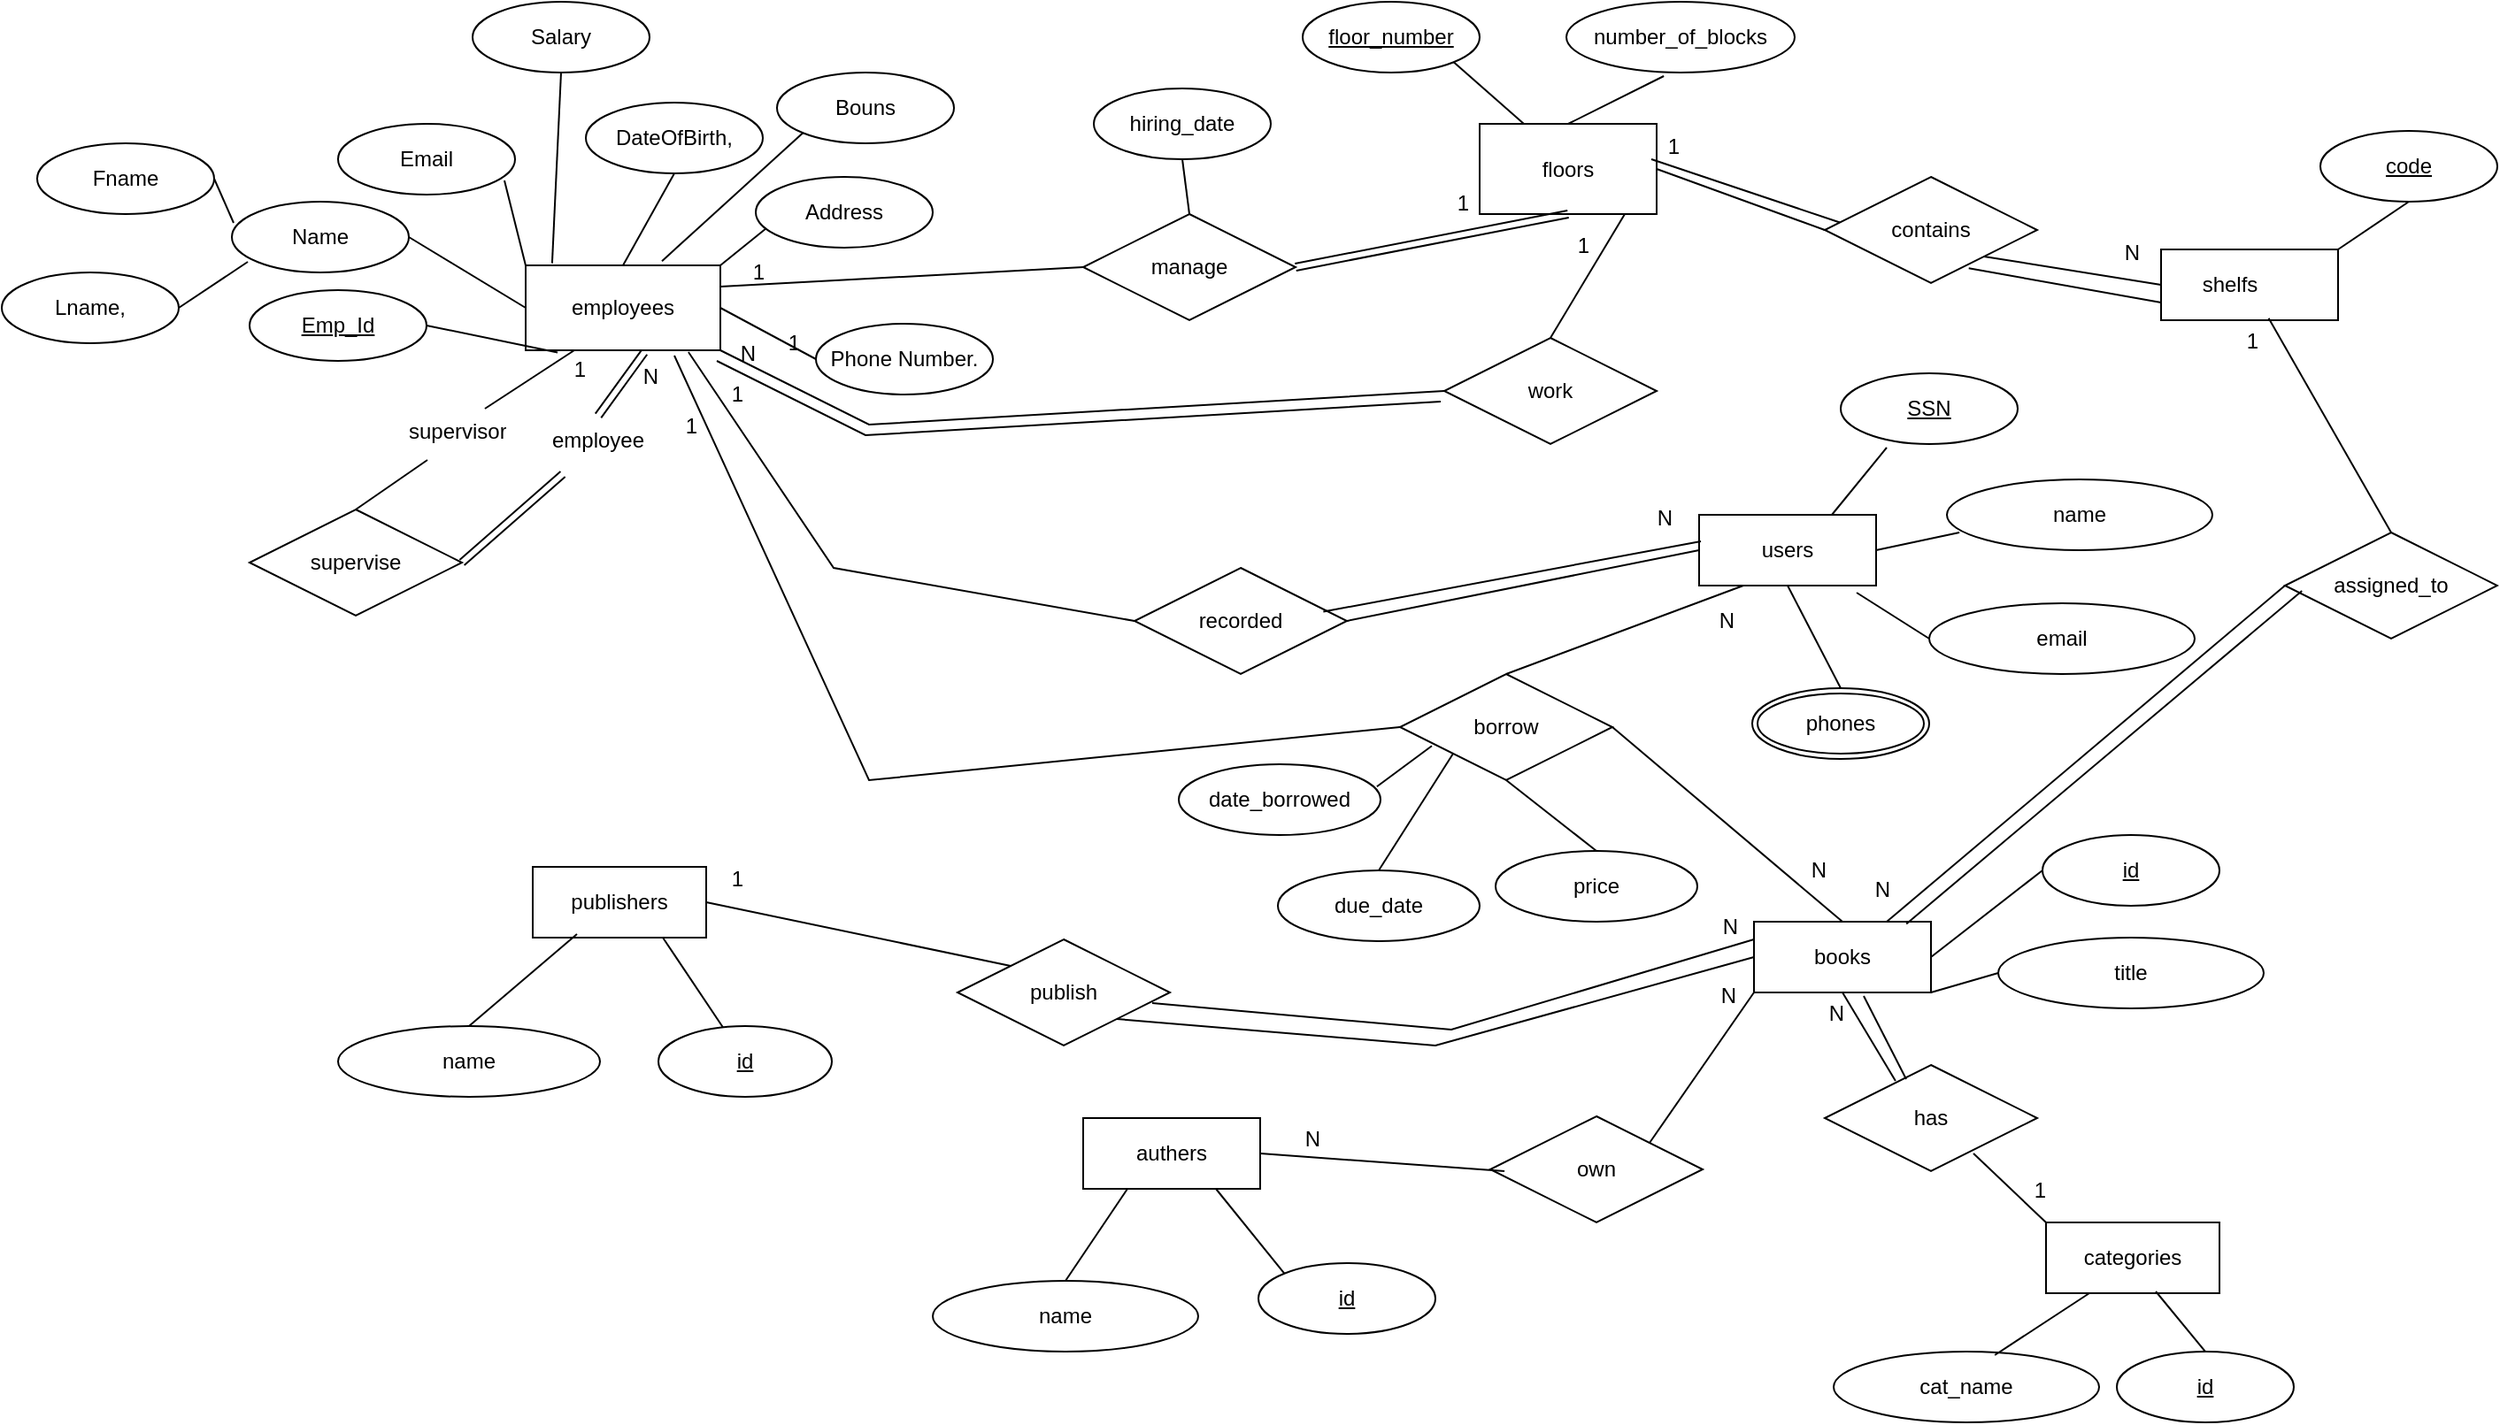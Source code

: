 <mxfile version="25.0.3">
  <diagram name="Page-1" id="RwCdulTUZQlI02-5xfNd">
    <mxGraphModel dx="2695" dy="1005" grid="1" gridSize="10" guides="1" tooltips="1" connect="1" arrows="1" fold="1" page="1" pageScale="1" pageWidth="850" pageHeight="1100" math="0" shadow="0">
      <root>
        <mxCell id="0" />
        <mxCell id="1" parent="0" />
        <mxCell id="ehxNiageHxBLJbwBgZLJ-1" value="employees" style="whiteSpace=wrap;html=1;align=center;" parent="1" vertex="1">
          <mxGeometry x="56" y="189" width="110" height="48" as="geometry" />
        </mxCell>
        <mxCell id="ehxNiageHxBLJbwBgZLJ-2" value="floors" style="whiteSpace=wrap;html=1;align=center;" parent="1" vertex="1">
          <mxGeometry x="595" y="109" width="100" height="51" as="geometry" />
        </mxCell>
        <mxCell id="ehxNiageHxBLJbwBgZLJ-3" value="users" style="whiteSpace=wrap;html=1;align=center;" parent="1" vertex="1">
          <mxGeometry x="719" y="330" width="100" height="40" as="geometry" />
        </mxCell>
        <mxCell id="ehxNiageHxBLJbwBgZLJ-4" value="books" style="whiteSpace=wrap;html=1;align=center;" parent="1" vertex="1">
          <mxGeometry x="750" y="560" width="100" height="40" as="geometry" />
        </mxCell>
        <mxCell id="ehxNiageHxBLJbwBgZLJ-5" value="authers" style="whiteSpace=wrap;html=1;align=center;" parent="1" vertex="1">
          <mxGeometry x="371" y="671" width="100" height="40" as="geometry" />
        </mxCell>
        <mxCell id="ehxNiageHxBLJbwBgZLJ-6" value="publishers" style="whiteSpace=wrap;html=1;align=center;" parent="1" vertex="1">
          <mxGeometry x="60" y="529" width="98" height="40" as="geometry" />
        </mxCell>
        <mxCell id="ehxNiageHxBLJbwBgZLJ-8" value="Emp_Id" style="ellipse;whiteSpace=wrap;html=1;align=center;fontStyle=4;" parent="1" vertex="1">
          <mxGeometry x="-100" y="203" width="100" height="40" as="geometry" />
        </mxCell>
        <mxCell id="ehxNiageHxBLJbwBgZLJ-9" value="Name" style="ellipse;whiteSpace=wrap;html=1;align=center;" parent="1" vertex="1">
          <mxGeometry x="-110" y="153" width="100" height="40" as="geometry" />
        </mxCell>
        <mxCell id="ehxNiageHxBLJbwBgZLJ-10" value="Salary" style="ellipse;whiteSpace=wrap;html=1;align=center;" parent="1" vertex="1">
          <mxGeometry x="26" y="40" width="100" height="40" as="geometry" />
        </mxCell>
        <mxCell id="ehxNiageHxBLJbwBgZLJ-11" value="Email" style="ellipse;whiteSpace=wrap;html=1;align=center;" parent="1" vertex="1">
          <mxGeometry x="-50" y="109" width="100" height="40" as="geometry" />
        </mxCell>
        <mxCell id="ehxNiageHxBLJbwBgZLJ-12" value="Bouns" style="ellipse;whiteSpace=wrap;html=1;align=center;" parent="1" vertex="1">
          <mxGeometry x="198" y="80" width="100" height="40" as="geometry" />
        </mxCell>
        <mxCell id="ehxNiageHxBLJbwBgZLJ-13" value="Address" style="ellipse;whiteSpace=wrap;html=1;align=center;" parent="1" vertex="1">
          <mxGeometry x="186" y="139" width="100" height="40" as="geometry" />
        </mxCell>
        <mxCell id="ehxNiageHxBLJbwBgZLJ-14" value="Phone Number." style="ellipse;whiteSpace=wrap;html=1;align=center;" parent="1" vertex="1">
          <mxGeometry x="220" y="222" width="100" height="40" as="geometry" />
        </mxCell>
        <mxCell id="ehxNiageHxBLJbwBgZLJ-15" value="DateOfBirth," style="ellipse;whiteSpace=wrap;html=1;align=center;" parent="1" vertex="1">
          <mxGeometry x="90" y="97" width="100" height="40" as="geometry" />
        </mxCell>
        <mxCell id="ehxNiageHxBLJbwBgZLJ-16" value="Fname" style="ellipse;whiteSpace=wrap;html=1;align=center;" parent="1" vertex="1">
          <mxGeometry x="-220" y="120" width="100" height="40" as="geometry" />
        </mxCell>
        <mxCell id="ehxNiageHxBLJbwBgZLJ-17" value="Lname," style="ellipse;whiteSpace=wrap;html=1;align=center;" parent="1" vertex="1">
          <mxGeometry x="-240" y="193" width="100" height="40" as="geometry" />
        </mxCell>
        <mxCell id="ehxNiageHxBLJbwBgZLJ-23" value="" style="endArrow=none;html=1;rounded=0;exitX=1;exitY=0.5;exitDx=0;exitDy=0;entryX=0.164;entryY=1.025;entryDx=0;entryDy=0;entryPerimeter=0;" parent="1" source="ehxNiageHxBLJbwBgZLJ-8" target="ehxNiageHxBLJbwBgZLJ-1" edge="1">
          <mxGeometry relative="1" as="geometry">
            <mxPoint x="146" y="407" as="sourcePoint" />
            <mxPoint x="306" y="407" as="targetPoint" />
          </mxGeometry>
        </mxCell>
        <mxCell id="ehxNiageHxBLJbwBgZLJ-24" value="" style="endArrow=none;html=1;rounded=0;exitX=1;exitY=0.5;exitDx=0;exitDy=0;entryX=0;entryY=0.5;entryDx=0;entryDy=0;" parent="1" source="ehxNiageHxBLJbwBgZLJ-9" target="ehxNiageHxBLJbwBgZLJ-1" edge="1">
          <mxGeometry relative="1" as="geometry">
            <mxPoint x="8" y="257" as="sourcePoint" />
            <mxPoint x="56" y="218" as="targetPoint" />
          </mxGeometry>
        </mxCell>
        <mxCell id="ehxNiageHxBLJbwBgZLJ-25" value="" style="endArrow=none;html=1;rounded=0;exitX=0.94;exitY=0.8;exitDx=0;exitDy=0;entryX=0;entryY=0;entryDx=0;entryDy=0;exitPerimeter=0;" parent="1" source="ehxNiageHxBLJbwBgZLJ-11" target="ehxNiageHxBLJbwBgZLJ-1" edge="1">
          <mxGeometry relative="1" as="geometry">
            <mxPoint x="10" y="172" as="sourcePoint" />
            <mxPoint x="65" y="167" as="targetPoint" />
          </mxGeometry>
        </mxCell>
        <mxCell id="ehxNiageHxBLJbwBgZLJ-26" value="" style="endArrow=none;html=1;rounded=0;exitX=0.5;exitY=1;exitDx=0;exitDy=0;entryX=0.136;entryY=-0.025;entryDx=0;entryDy=0;entryPerimeter=0;" parent="1" source="ehxNiageHxBLJbwBgZLJ-10" target="ehxNiageHxBLJbwBgZLJ-1" edge="1">
          <mxGeometry relative="1" as="geometry">
            <mxPoint x="19" y="189" as="sourcePoint" />
            <mxPoint x="66" y="207" as="targetPoint" />
          </mxGeometry>
        </mxCell>
        <mxCell id="ehxNiageHxBLJbwBgZLJ-27" value="" style="endArrow=none;html=1;rounded=0;exitX=0.5;exitY=1;exitDx=0;exitDy=0;entryX=0.5;entryY=0;entryDx=0;entryDy=0;" parent="1" source="ehxNiageHxBLJbwBgZLJ-15" target="ehxNiageHxBLJbwBgZLJ-1" edge="1">
          <mxGeometry relative="1" as="geometry">
            <mxPoint x="100.5" y="102" as="sourcePoint" />
            <mxPoint x="121.5" y="167" as="targetPoint" />
          </mxGeometry>
        </mxCell>
        <mxCell id="ehxNiageHxBLJbwBgZLJ-28" value="" style="endArrow=none;html=1;rounded=0;exitX=0;exitY=1;exitDx=0;exitDy=0;entryX=0.7;entryY=-0.05;entryDx=0;entryDy=0;entryPerimeter=0;" parent="1" source="ehxNiageHxBLJbwBgZLJ-12" target="ehxNiageHxBLJbwBgZLJ-1" edge="1">
          <mxGeometry relative="1" as="geometry">
            <mxPoint x="121" y="127" as="sourcePoint" />
            <mxPoint x="121" y="207" as="targetPoint" />
          </mxGeometry>
        </mxCell>
        <mxCell id="ehxNiageHxBLJbwBgZLJ-29" value="" style="endArrow=none;html=1;rounded=0;exitX=0.06;exitY=0.725;exitDx=0;exitDy=0;entryX=1;entryY=0;entryDx=0;entryDy=0;exitPerimeter=0;" parent="1" source="ehxNiageHxBLJbwBgZLJ-13" target="ehxNiageHxBLJbwBgZLJ-1" edge="1">
          <mxGeometry relative="1" as="geometry">
            <mxPoint x="181" y="141" as="sourcePoint" />
            <mxPoint x="143" y="205" as="targetPoint" />
          </mxGeometry>
        </mxCell>
        <mxCell id="ehxNiageHxBLJbwBgZLJ-30" value="" style="endArrow=none;html=1;rounded=0;exitX=0;exitY=0.5;exitDx=0;exitDy=0;entryX=1;entryY=0.5;entryDx=0;entryDy=0;entryPerimeter=0;" parent="1" source="ehxNiageHxBLJbwBgZLJ-14" target="ehxNiageHxBLJbwBgZLJ-1" edge="1">
          <mxGeometry relative="1" as="geometry">
            <mxPoint x="206" y="227" as="sourcePoint" />
            <mxPoint x="176" y="217" as="targetPoint" />
          </mxGeometry>
        </mxCell>
        <mxCell id="ehxNiageHxBLJbwBgZLJ-31" value="" style="endArrow=none;html=1;rounded=0;exitX=1;exitY=0.5;exitDx=0;exitDy=0;entryX=0.01;entryY=0.3;entryDx=0;entryDy=0;entryPerimeter=0;" parent="1" source="ehxNiageHxBLJbwBgZLJ-16" target="ehxNiageHxBLJbwBgZLJ-9" edge="1">
          <mxGeometry relative="1" as="geometry">
            <mxPoint x="-144" y="197" as="sourcePoint" />
            <mxPoint x="-97" y="215" as="targetPoint" />
          </mxGeometry>
        </mxCell>
        <mxCell id="ehxNiageHxBLJbwBgZLJ-32" value="" style="endArrow=none;html=1;rounded=0;exitX=1;exitY=0.5;exitDx=0;exitDy=0;entryX=0.09;entryY=0.85;entryDx=0;entryDy=0;entryPerimeter=0;" parent="1" source="ehxNiageHxBLJbwBgZLJ-17" target="ehxNiageHxBLJbwBgZLJ-9" edge="1">
          <mxGeometry relative="1" as="geometry">
            <mxPoint x="-144" y="257" as="sourcePoint" />
            <mxPoint x="-97" y="275" as="targetPoint" />
          </mxGeometry>
        </mxCell>
        <mxCell id="ehxNiageHxBLJbwBgZLJ-36" value="floor_number" style="ellipse;whiteSpace=wrap;html=1;align=center;fontStyle=4;" parent="1" vertex="1">
          <mxGeometry x="495" y="40" width="100" height="40" as="geometry" />
        </mxCell>
        <mxCell id="ehxNiageHxBLJbwBgZLJ-39" value="" style="endArrow=none;html=1;rounded=0;exitX=1;exitY=1;exitDx=0;exitDy=0;entryX=0.25;entryY=0;entryDx=0;entryDy=0;" parent="1" source="ehxNiageHxBLJbwBgZLJ-36" target="ehxNiageHxBLJbwBgZLJ-2" edge="1">
          <mxGeometry relative="1" as="geometry">
            <mxPoint x="258" y="149" as="sourcePoint" />
            <mxPoint x="220" y="170" as="targetPoint" />
            <Array as="points" />
          </mxGeometry>
        </mxCell>
        <mxCell id="ehxNiageHxBLJbwBgZLJ-42" value="" style="endArrow=none;html=1;rounded=0;exitX=0.327;exitY=1.05;exitDx=0;exitDy=0;entryX=0.5;entryY=0;entryDx=0;entryDy=0;exitPerimeter=0;" parent="1" target="ehxNiageHxBLJbwBgZLJ-2" edge="1">
          <mxGeometry relative="1" as="geometry">
            <mxPoint x="699.05" y="82" as="sourcePoint" />
            <mxPoint x="635" y="120" as="targetPoint" />
            <Array as="points" />
          </mxGeometry>
        </mxCell>
        <mxCell id="ehxNiageHxBLJbwBgZLJ-43" value="SSN" style="ellipse;whiteSpace=wrap;html=1;align=center;fontStyle=4;" parent="1" vertex="1">
          <mxGeometry x="799" y="250" width="100" height="40" as="geometry" />
        </mxCell>
        <mxCell id="ehxNiageHxBLJbwBgZLJ-44" value="name" style="ellipse;whiteSpace=wrap;html=1;align=center;" parent="1" vertex="1">
          <mxGeometry x="859" y="310" width="150" height="40" as="geometry" />
        </mxCell>
        <mxCell id="ehxNiageHxBLJbwBgZLJ-45" value="email" style="ellipse;whiteSpace=wrap;html=1;align=center;" parent="1" vertex="1">
          <mxGeometry x="849" y="380" width="150" height="40" as="geometry" />
        </mxCell>
        <mxCell id="ehxNiageHxBLJbwBgZLJ-49" value="phones" style="ellipse;shape=doubleEllipse;margin=3;whiteSpace=wrap;html=1;align=center;" parent="1" vertex="1">
          <mxGeometry x="749" y="428" width="100" height="40" as="geometry" />
        </mxCell>
        <mxCell id="ehxNiageHxBLJbwBgZLJ-52" value="id" style="ellipse;whiteSpace=wrap;html=1;align=center;fontStyle=4;" parent="1" vertex="1">
          <mxGeometry x="913" y="511" width="100" height="40" as="geometry" />
        </mxCell>
        <mxCell id="ehxNiageHxBLJbwBgZLJ-53" value="title" style="ellipse;whiteSpace=wrap;html=1;align=center;" parent="1" vertex="1">
          <mxGeometry x="888" y="569" width="150" height="40" as="geometry" />
        </mxCell>
        <mxCell id="ehxNiageHxBLJbwBgZLJ-54" value="" style="endArrow=none;html=1;rounded=0;exitX=0.26;exitY=1.05;exitDx=0;exitDy=0;exitPerimeter=0;entryX=0.75;entryY=0;entryDx=0;entryDy=0;" parent="1" source="ehxNiageHxBLJbwBgZLJ-43" target="ehxNiageHxBLJbwBgZLJ-3" edge="1">
          <mxGeometry relative="1" as="geometry">
            <mxPoint x="819" y="300" as="sourcePoint" />
            <mxPoint x="779" y="330" as="targetPoint" />
            <Array as="points" />
          </mxGeometry>
        </mxCell>
        <mxCell id="ehxNiageHxBLJbwBgZLJ-58" value="" style="endArrow=none;html=1;rounded=0;exitX=1;exitY=1;exitDx=0;exitDy=0;entryX=0;entryY=0.5;entryDx=0;entryDy=0;" parent="1" source="ehxNiageHxBLJbwBgZLJ-4" target="ehxNiageHxBLJbwBgZLJ-53" edge="1">
          <mxGeometry relative="1" as="geometry">
            <mxPoint x="715" y="600" as="sourcePoint" />
            <mxPoint x="684" y="638" as="targetPoint" />
            <Array as="points" />
          </mxGeometry>
        </mxCell>
        <mxCell id="ehxNiageHxBLJbwBgZLJ-59" value="" style="endArrow=none;html=1;rounded=0;exitX=0;exitY=0.5;exitDx=0;exitDy=0;entryX=1;entryY=0.5;entryDx=0;entryDy=0;" parent="1" source="ehxNiageHxBLJbwBgZLJ-52" target="ehxNiageHxBLJbwBgZLJ-4" edge="1">
          <mxGeometry relative="1" as="geometry">
            <mxPoint x="741" y="370" as="sourcePoint" />
            <mxPoint x="710" y="408" as="targetPoint" />
            <Array as="points" />
          </mxGeometry>
        </mxCell>
        <mxCell id="ehxNiageHxBLJbwBgZLJ-60" value="" style="endArrow=none;html=1;rounded=0;exitX=0.5;exitY=1;exitDx=0;exitDy=0;entryX=0.5;entryY=0;entryDx=0;entryDy=0;" parent="1" source="ehxNiageHxBLJbwBgZLJ-3" target="ehxNiageHxBLJbwBgZLJ-49" edge="1">
          <mxGeometry relative="1" as="geometry">
            <mxPoint x="610" y="370" as="sourcePoint" />
            <mxPoint x="579" y="408" as="targetPoint" />
            <Array as="points" />
          </mxGeometry>
        </mxCell>
        <mxCell id="ehxNiageHxBLJbwBgZLJ-61" value="" style="endArrow=none;html=1;rounded=0;exitX=0;exitY=0.5;exitDx=0;exitDy=0;entryX=0.89;entryY=1.1;entryDx=0;entryDy=0;entryPerimeter=0;" parent="1" source="ehxNiageHxBLJbwBgZLJ-45" target="ehxNiageHxBLJbwBgZLJ-3" edge="1">
          <mxGeometry relative="1" as="geometry">
            <mxPoint x="620" y="380" as="sourcePoint" />
            <mxPoint x="589" y="418" as="targetPoint" />
            <Array as="points" />
          </mxGeometry>
        </mxCell>
        <mxCell id="ehxNiageHxBLJbwBgZLJ-62" value="" style="endArrow=none;html=1;rounded=0;exitX=0.047;exitY=0.75;exitDx=0;exitDy=0;exitPerimeter=0;entryX=1;entryY=0.5;entryDx=0;entryDy=0;" parent="1" source="ehxNiageHxBLJbwBgZLJ-44" target="ehxNiageHxBLJbwBgZLJ-3" edge="1">
          <mxGeometry relative="1" as="geometry">
            <mxPoint x="630" y="390" as="sourcePoint" />
            <mxPoint x="599" y="428" as="targetPoint" />
            <Array as="points" />
          </mxGeometry>
        </mxCell>
        <mxCell id="ehxNiageHxBLJbwBgZLJ-63" value="id" style="ellipse;whiteSpace=wrap;html=1;align=center;fontStyle=4;" parent="1" vertex="1">
          <mxGeometry x="470" y="753" width="100" height="40" as="geometry" />
        </mxCell>
        <mxCell id="ehxNiageHxBLJbwBgZLJ-64" value="name" style="ellipse;whiteSpace=wrap;html=1;align=center;" parent="1" vertex="1">
          <mxGeometry x="286" y="763" width="150" height="40" as="geometry" />
        </mxCell>
        <mxCell id="ehxNiageHxBLJbwBgZLJ-65" value="" style="endArrow=none;html=1;rounded=0;exitX=0;exitY=0;exitDx=0;exitDy=0;entryX=0.75;entryY=1;entryDx=0;entryDy=0;" parent="1" source="ehxNiageHxBLJbwBgZLJ-63" target="ehxNiageHxBLJbwBgZLJ-5" edge="1">
          <mxGeometry relative="1" as="geometry">
            <mxPoint x="312" y="535" as="sourcePoint" />
            <mxPoint x="431" y="745" as="targetPoint" />
            <Array as="points" />
          </mxGeometry>
        </mxCell>
        <mxCell id="ehxNiageHxBLJbwBgZLJ-66" value="" style="endArrow=none;html=1;rounded=0;exitX=0.25;exitY=1;exitDx=0;exitDy=0;entryX=0.5;entryY=0;entryDx=0;entryDy=0;" parent="1" source="ehxNiageHxBLJbwBgZLJ-5" target="ehxNiageHxBLJbwBgZLJ-64" edge="1">
          <mxGeometry relative="1" as="geometry">
            <mxPoint x="381" y="765" as="sourcePoint" />
            <mxPoint x="255" y="803" as="targetPoint" />
            <Array as="points" />
          </mxGeometry>
        </mxCell>
        <mxCell id="ehxNiageHxBLJbwBgZLJ-67" value="name" style="ellipse;whiteSpace=wrap;html=1;align=center;" parent="1" vertex="1">
          <mxGeometry x="-50" y="619" width="148" height="40" as="geometry" />
        </mxCell>
        <mxCell id="ehxNiageHxBLJbwBgZLJ-68" value="" style="endArrow=none;html=1;rounded=0;exitX=0.39;exitY=0.075;exitDx=0;exitDy=0;entryX=0.75;entryY=1;entryDx=0;entryDy=0;exitPerimeter=0;" parent="1" target="ehxNiageHxBLJbwBgZLJ-6" edge="1">
          <mxGeometry relative="1" as="geometry">
            <mxPoint x="169" y="622" as="sourcePoint" />
            <mxPoint x="124" y="565" as="targetPoint" />
            <Array as="points" />
          </mxGeometry>
        </mxCell>
        <mxCell id="ehxNiageHxBLJbwBgZLJ-69" value="" style="endArrow=none;html=1;rounded=0;entryX=0.5;entryY=0;entryDx=0;entryDy=0;exitX=0.25;exitY=1;exitDx=0;exitDy=0;" parent="1" target="ehxNiageHxBLJbwBgZLJ-67" edge="1">
          <mxGeometry relative="1" as="geometry">
            <mxPoint x="85" y="567" as="sourcePoint" />
            <mxPoint x="-61" y="659" as="targetPoint" />
            <Array as="points" />
          </mxGeometry>
        </mxCell>
        <mxCell id="ehxNiageHxBLJbwBgZLJ-72" value="id" style="ellipse;whiteSpace=wrap;html=1;align=center;fontStyle=4;" parent="1" vertex="1">
          <mxGeometry x="131" y="619" width="98" height="40" as="geometry" />
        </mxCell>
        <mxCell id="ehxNiageHxBLJbwBgZLJ-74" value="supervise" style="shape=rhombus;perimeter=rhombusPerimeter;whiteSpace=wrap;html=1;align=center;" parent="1" vertex="1">
          <mxGeometry x="-100" y="327" width="120" height="60" as="geometry" />
        </mxCell>
        <mxCell id="ehxNiageHxBLJbwBgZLJ-75" value="" style="shape=link;html=1;rounded=0;exitX=0.485;exitY=0;exitDx=0;exitDy=0;entryX=0.609;entryY=1.025;entryDx=0;entryDy=0;entryPerimeter=0;exitPerimeter=0;" parent="1" source="ehxNiageHxBLJbwBgZLJ-80" target="ehxNiageHxBLJbwBgZLJ-1" edge="1">
          <mxGeometry relative="1" as="geometry">
            <mxPoint x="310" y="309" as="sourcePoint" />
            <mxPoint x="100" y="309" as="targetPoint" />
          </mxGeometry>
        </mxCell>
        <mxCell id="ehxNiageHxBLJbwBgZLJ-76" value="N" style="resizable=0;html=1;whiteSpace=wrap;align=right;verticalAlign=bottom;" parent="ehxNiageHxBLJbwBgZLJ-75" connectable="0" vertex="1">
          <mxGeometry x="1" relative="1" as="geometry">
            <mxPoint x="10" y="22" as="offset" />
          </mxGeometry>
        </mxCell>
        <mxCell id="ehxNiageHxBLJbwBgZLJ-77" value="" style="endArrow=none;html=1;rounded=0;entryX=0.25;entryY=1;entryDx=0;entryDy=0;exitX=0.742;exitY=0.033;exitDx=0;exitDy=0;exitPerimeter=0;" parent="1" source="ehxNiageHxBLJbwBgZLJ-79" target="ehxNiageHxBLJbwBgZLJ-1" edge="1">
          <mxGeometry relative="1" as="geometry">
            <mxPoint x="310" y="309" as="sourcePoint" />
            <mxPoint x="470" y="309" as="targetPoint" />
          </mxGeometry>
        </mxCell>
        <mxCell id="ehxNiageHxBLJbwBgZLJ-78" value="1" style="resizable=0;html=1;whiteSpace=wrap;align=right;verticalAlign=bottom;" parent="ehxNiageHxBLJbwBgZLJ-77" connectable="0" vertex="1">
          <mxGeometry x="1" relative="1" as="geometry">
            <mxPoint x="8" y="20" as="offset" />
          </mxGeometry>
        </mxCell>
        <mxCell id="ehxNiageHxBLJbwBgZLJ-81" value="number_of_blocks" style="ellipse;shape=ellipse;margin=3;whiteSpace=wrap;html=1;align=center;" parent="1" vertex="1">
          <mxGeometry x="644" y="40" width="129" height="40" as="geometry" />
        </mxCell>
        <mxCell id="ehxNiageHxBLJbwBgZLJ-82" value="manage" style="shape=rhombus;perimeter=rhombusPerimeter;whiteSpace=wrap;html=1;align=center;" parent="1" vertex="1">
          <mxGeometry x="371" y="160" width="120" height="60" as="geometry" />
        </mxCell>
        <mxCell id="ehxNiageHxBLJbwBgZLJ-83" value="" style="endArrow=none;html=1;rounded=0;exitX=0;exitY=0.5;exitDx=0;exitDy=0;entryX=1;entryY=0.25;entryDx=0;entryDy=0;" parent="1" source="ehxNiageHxBLJbwBgZLJ-82" target="ehxNiageHxBLJbwBgZLJ-1" edge="1">
          <mxGeometry relative="1" as="geometry">
            <mxPoint x="371" y="269" as="sourcePoint" />
            <mxPoint x="333" y="325" as="targetPoint" />
          </mxGeometry>
        </mxCell>
        <mxCell id="ehxNiageHxBLJbwBgZLJ-84" value="" style="shape=link;html=1;rounded=0;exitX=1;exitY=0.5;exitDx=0;exitDy=0;entryX=0.5;entryY=1;entryDx=0;entryDy=0;" parent="1" source="ehxNiageHxBLJbwBgZLJ-82" target="ehxNiageHxBLJbwBgZLJ-2" edge="1">
          <mxGeometry relative="1" as="geometry">
            <mxPoint x="520" y="292" as="sourcePoint" />
            <mxPoint x="508" y="171" as="targetPoint" />
          </mxGeometry>
        </mxCell>
        <mxCell id="ehxNiageHxBLJbwBgZLJ-85" value="1" style="resizable=0;html=1;whiteSpace=wrap;align=right;verticalAlign=bottom;" parent="ehxNiageHxBLJbwBgZLJ-84" connectable="0" vertex="1">
          <mxGeometry x="1" relative="1" as="geometry">
            <mxPoint x="13" y="27" as="offset" />
          </mxGeometry>
        </mxCell>
        <mxCell id="ehxNiageHxBLJbwBgZLJ-86" value="1" style="resizable=0;html=1;whiteSpace=wrap;align=right;verticalAlign=bottom;" parent="1" connectable="0" vertex="1">
          <mxGeometry x="192.542" y="201.926" as="geometry" />
        </mxCell>
        <mxCell id="ehxNiageHxBLJbwBgZLJ-87" value="work" style="shape=rhombus;perimeter=rhombusPerimeter;whiteSpace=wrap;html=1;align=center;" parent="1" vertex="1">
          <mxGeometry x="575" y="230" width="120" height="60" as="geometry" />
        </mxCell>
        <mxCell id="ehxNiageHxBLJbwBgZLJ-88" value="hiring_date" style="ellipse;whiteSpace=wrap;html=1;align=center;" parent="1" vertex="1">
          <mxGeometry x="377" y="89" width="100" height="40" as="geometry" />
        </mxCell>
        <mxCell id="ehxNiageHxBLJbwBgZLJ-89" value="" style="endArrow=none;html=1;rounded=0;exitX=0.5;exitY=1;exitDx=0;exitDy=0;entryX=0.5;entryY=0;entryDx=0;entryDy=0;" parent="1" source="ehxNiageHxBLJbwBgZLJ-88" target="ehxNiageHxBLJbwBgZLJ-82" edge="1">
          <mxGeometry relative="1" as="geometry">
            <mxPoint x="214" y="186" as="sourcePoint" />
            <mxPoint x="176" y="199" as="targetPoint" />
          </mxGeometry>
        </mxCell>
        <mxCell id="ehxNiageHxBLJbwBgZLJ-90" value="" style="endArrow=none;html=1;rounded=0;exitX=0.82;exitY=1;exitDx=0;exitDy=0;entryX=0.5;entryY=0;entryDx=0;entryDy=0;exitPerimeter=0;" parent="1" source="ehxNiageHxBLJbwBgZLJ-2" target="ehxNiageHxBLJbwBgZLJ-87" edge="1">
          <mxGeometry relative="1" as="geometry">
            <mxPoint x="571" y="283" as="sourcePoint" />
            <mxPoint x="407" y="271" as="targetPoint" />
          </mxGeometry>
        </mxCell>
        <mxCell id="ehxNiageHxBLJbwBgZLJ-91" value="" style="endArrow=none;html=1;rounded=0;exitX=1;exitY=1;exitDx=0;exitDy=0;entryX=0;entryY=0.5;entryDx=0;entryDy=0;" parent="1" source="ehxNiageHxBLJbwBgZLJ-1" target="ehxNiageHxBLJbwBgZLJ-87" edge="1">
          <mxGeometry relative="1" as="geometry">
            <mxPoint x="563" y="175" as="sourcePoint" />
            <mxPoint x="440" y="319" as="targetPoint" />
            <Array as="points">
              <mxPoint x="250" y="279" />
            </Array>
          </mxGeometry>
        </mxCell>
        <mxCell id="ehxNiageHxBLJbwBgZLJ-92" value="" style="shape=link;html=1;rounded=0;exitX=1;exitY=0.5;exitDx=0;exitDy=0;entryX=0.182;entryY=1.1;entryDx=0;entryDy=0;entryPerimeter=0;" parent="1" source="ehxNiageHxBLJbwBgZLJ-74" target="ehxNiageHxBLJbwBgZLJ-80" edge="1">
          <mxGeometry relative="1" as="geometry">
            <mxPoint x="135" y="359" as="sourcePoint" />
            <mxPoint x="123" y="238" as="targetPoint" />
          </mxGeometry>
        </mxCell>
        <mxCell id="ehxNiageHxBLJbwBgZLJ-80" value="employee" style="text;strokeColor=none;fillColor=none;spacingLeft=4;spacingRight=4;overflow=hidden;rotatable=0;points=[[0,0.5],[1,0.5]];portConstraint=eastwest;fontSize=12;whiteSpace=wrap;html=1;" parent="1" vertex="1">
          <mxGeometry x="65" y="274" width="66" height="30" as="geometry" />
        </mxCell>
        <mxCell id="ehxNiageHxBLJbwBgZLJ-94" value="" style="endArrow=none;html=1;rounded=0;entryX=0.25;entryY=1;entryDx=0;entryDy=0;exitX=0.5;exitY=0;exitDx=0;exitDy=0;" parent="1" source="ehxNiageHxBLJbwBgZLJ-74" target="ehxNiageHxBLJbwBgZLJ-79" edge="1">
          <mxGeometry relative="1" as="geometry">
            <mxPoint x="15" y="359" as="sourcePoint" />
            <mxPoint x="84" y="237" as="targetPoint" />
          </mxGeometry>
        </mxCell>
        <mxCell id="ehxNiageHxBLJbwBgZLJ-79" value="supervisor" style="text;strokeColor=none;fillColor=none;spacingLeft=4;spacingRight=4;overflow=hidden;rotatable=0;points=[[0,0.5],[1,0.5]];portConstraint=eastwest;fontSize=12;whiteSpace=wrap;html=1;" parent="1" vertex="1">
          <mxGeometry x="-16" y="269" width="66" height="30" as="geometry" />
        </mxCell>
        <mxCell id="ehxNiageHxBLJbwBgZLJ-96" value="1" style="resizable=0;html=1;whiteSpace=wrap;align=right;verticalAlign=bottom;" parent="1" connectable="0" vertex="1">
          <mxGeometry x="231.002" y="204.996" as="geometry">
            <mxPoint x="359" y="-42" as="offset" />
          </mxGeometry>
        </mxCell>
        <mxCell id="ehxNiageHxBLJbwBgZLJ-97" value="N" style="resizable=0;html=1;whiteSpace=wrap;align=right;verticalAlign=bottom;" parent="1" connectable="0" vertex="1">
          <mxGeometry x="159.99" y="263.198" as="geometry">
            <mxPoint x="28" y="-16" as="offset" />
          </mxGeometry>
        </mxCell>
        <mxCell id="ehxNiageHxBLJbwBgZLJ-98" value="recorded" style="shape=rhombus;perimeter=rhombusPerimeter;whiteSpace=wrap;html=1;align=center;" parent="1" vertex="1">
          <mxGeometry x="400" y="360" width="120" height="60" as="geometry" />
        </mxCell>
        <mxCell id="ehxNiageHxBLJbwBgZLJ-99" value="" style="endArrow=none;html=1;rounded=0;exitX=0.836;exitY=1.021;exitDx=0;exitDy=0;entryX=0;entryY=0.5;entryDx=0;entryDy=0;exitPerimeter=0;" parent="1" source="ehxNiageHxBLJbwBgZLJ-1" target="ehxNiageHxBLJbwBgZLJ-98" edge="1">
          <mxGeometry relative="1" as="geometry">
            <mxPoint x="136" y="299" as="sourcePoint" />
            <mxPoint x="470" y="381" as="targetPoint" />
            <Array as="points">
              <mxPoint x="230" y="360" />
            </Array>
          </mxGeometry>
        </mxCell>
        <mxCell id="ehxNiageHxBLJbwBgZLJ-100" value="1" style="resizable=0;html=1;whiteSpace=wrap;align=right;verticalAlign=bottom;" parent="1" connectable="0" vertex="1">
          <mxGeometry x="176.542" y="256.926" as="geometry">
            <mxPoint x="4" y="14" as="offset" />
          </mxGeometry>
        </mxCell>
        <mxCell id="ehxNiageHxBLJbwBgZLJ-101" value="1" style="resizable=0;html=1;whiteSpace=wrap;align=right;verticalAlign=bottom;" parent="1" connectable="0" vertex="1">
          <mxGeometry x="212.542" y="241.926" as="geometry" />
        </mxCell>
        <mxCell id="ehxNiageHxBLJbwBgZLJ-102" value="" style="endArrow=none;html=1;rounded=0;entryX=1;entryY=0.5;entryDx=0;entryDy=0;exitX=0;exitY=0.5;exitDx=0;exitDy=0;" parent="1" source="ehxNiageHxBLJbwBgZLJ-3" target="ehxNiageHxBLJbwBgZLJ-98" edge="1">
          <mxGeometry relative="1" as="geometry">
            <mxPoint x="563" y="231" as="sourcePoint" />
            <mxPoint x="551" y="320" as="targetPoint" />
          </mxGeometry>
        </mxCell>
        <mxCell id="ehxNiageHxBLJbwBgZLJ-104" value="N" style="resizable=0;html=1;whiteSpace=wrap;align=right;verticalAlign=bottom;" parent="1" connectable="0" vertex="1">
          <mxGeometry x="111.003" y="356.999" as="geometry">
            <mxPoint x="629" y="42" as="offset" />
          </mxGeometry>
        </mxCell>
        <mxCell id="ehxNiageHxBLJbwBgZLJ-106" value="" style="endArrow=none;html=1;rounded=0;entryX=0.889;entryY=0.413;entryDx=0;entryDy=0;entryPerimeter=0;" parent="1" target="ehxNiageHxBLJbwBgZLJ-98" edge="1">
          <mxGeometry relative="1" as="geometry">
            <mxPoint x="720" y="345" as="sourcePoint" />
            <mxPoint x="516" y="425" as="targetPoint" />
          </mxGeometry>
        </mxCell>
        <mxCell id="ehxNiageHxBLJbwBgZLJ-107" value="borrow" style="shape=rhombus;perimeter=rhombusPerimeter;whiteSpace=wrap;html=1;align=center;" parent="1" vertex="1">
          <mxGeometry x="550" y="420" width="120" height="60" as="geometry" />
        </mxCell>
        <mxCell id="ehxNiageHxBLJbwBgZLJ-108" value="" style="endArrow=none;html=1;rounded=0;entryX=0.5;entryY=0;entryDx=0;entryDy=0;exitX=0.25;exitY=1;exitDx=0;exitDy=0;" parent="1" source="ehxNiageHxBLJbwBgZLJ-3" target="ehxNiageHxBLJbwBgZLJ-107" edge="1">
          <mxGeometry relative="1" as="geometry">
            <mxPoint x="796" y="355" as="sourcePoint" />
            <mxPoint x="526" y="435" as="targetPoint" />
          </mxGeometry>
        </mxCell>
        <mxCell id="ehxNiageHxBLJbwBgZLJ-109" value="" style="endArrow=none;html=1;rounded=0;exitX=0.5;exitY=0;exitDx=0;exitDy=0;entryX=1;entryY=0.5;entryDx=0;entryDy=0;" parent="1" source="ehxNiageHxBLJbwBgZLJ-4" target="ehxNiageHxBLJbwBgZLJ-107" edge="1">
          <mxGeometry relative="1" as="geometry">
            <mxPoint x="825" y="380" as="sourcePoint" />
            <mxPoint x="740" y="490" as="targetPoint" />
          </mxGeometry>
        </mxCell>
        <mxCell id="ehxNiageHxBLJbwBgZLJ-110" value="" style="endArrow=none;html=1;rounded=0;entryX=0;entryY=0.5;entryDx=0;entryDy=0;" parent="1" target="ehxNiageHxBLJbwBgZLJ-107" edge="1">
          <mxGeometry relative="1" as="geometry">
            <mxPoint x="140" y="240" as="sourcePoint" />
            <mxPoint x="383" y="428" as="targetPoint" />
            <Array as="points">
              <mxPoint x="250" y="480" />
            </Array>
          </mxGeometry>
        </mxCell>
        <mxCell id="ehxNiageHxBLJbwBgZLJ-111" value="1" style="resizable=0;html=1;whiteSpace=wrap;align=right;verticalAlign=bottom;" parent="1" connectable="0" vertex="1">
          <mxGeometry x="150.542" y="274.926" as="geometry">
            <mxPoint x="4" y="14" as="offset" />
          </mxGeometry>
        </mxCell>
        <mxCell id="ehxNiageHxBLJbwBgZLJ-112" value="N" style="resizable=0;html=1;whiteSpace=wrap;align=right;verticalAlign=bottom;" parent="1" connectable="0" vertex="1">
          <mxGeometry x="76.003" y="298.999" as="geometry">
            <mxPoint x="629" y="42" as="offset" />
          </mxGeometry>
        </mxCell>
        <mxCell id="ehxNiageHxBLJbwBgZLJ-113" value="N" style="resizable=0;html=1;whiteSpace=wrap;align=right;verticalAlign=bottom;" parent="1" connectable="0" vertex="1">
          <mxGeometry x="176.543" y="548.999" as="geometry">
            <mxPoint x="616" y="-9" as="offset" />
          </mxGeometry>
        </mxCell>
        <mxCell id="ehxNiageHxBLJbwBgZLJ-114" value="date_borrowed" style="ellipse;whiteSpace=wrap;html=1;align=center;" parent="1" vertex="1">
          <mxGeometry x="425" y="471" width="114" height="40" as="geometry" />
        </mxCell>
        <mxCell id="ehxNiageHxBLJbwBgZLJ-115" value="due_date" style="ellipse;whiteSpace=wrap;html=1;align=center;" parent="1" vertex="1">
          <mxGeometry x="481" y="531" width="114" height="40" as="geometry" />
        </mxCell>
        <mxCell id="ehxNiageHxBLJbwBgZLJ-116" value="price" style="ellipse;whiteSpace=wrap;html=1;align=center;" parent="1" vertex="1">
          <mxGeometry x="604" y="520" width="114" height="40" as="geometry" />
        </mxCell>
        <mxCell id="ehxNiageHxBLJbwBgZLJ-118" value="" style="endArrow=none;html=1;rounded=0;exitX=0.5;exitY=0;exitDx=0;exitDy=0;entryX=0.5;entryY=1;entryDx=0;entryDy=0;" parent="1" source="ehxNiageHxBLJbwBgZLJ-116" target="ehxNiageHxBLJbwBgZLJ-107" edge="1">
          <mxGeometry relative="1" as="geometry">
            <mxPoint x="750" y="560" as="sourcePoint" />
            <mxPoint x="674" y="509" as="targetPoint" />
          </mxGeometry>
        </mxCell>
        <mxCell id="ehxNiageHxBLJbwBgZLJ-119" value="" style="endArrow=none;html=1;rounded=0;exitX=0.5;exitY=0;exitDx=0;exitDy=0;entryX=0;entryY=1;entryDx=0;entryDy=0;" parent="1" source="ehxNiageHxBLJbwBgZLJ-115" target="ehxNiageHxBLJbwBgZLJ-107" edge="1">
          <mxGeometry relative="1" as="geometry">
            <mxPoint x="657" y="530" as="sourcePoint" />
            <mxPoint x="674" y="509" as="targetPoint" />
          </mxGeometry>
        </mxCell>
        <mxCell id="ehxNiageHxBLJbwBgZLJ-120" value="" style="endArrow=none;html=1;rounded=0;exitX=0.982;exitY=0.315;exitDx=0;exitDy=0;entryX=0.15;entryY=0.677;entryDx=0;entryDy=0;entryPerimeter=0;exitPerimeter=0;" parent="1" source="ehxNiageHxBLJbwBgZLJ-114" target="ehxNiageHxBLJbwBgZLJ-107" edge="1">
          <mxGeometry relative="1" as="geometry">
            <mxPoint x="554" y="560" as="sourcePoint" />
            <mxPoint x="644" y="494" as="targetPoint" />
          </mxGeometry>
        </mxCell>
        <mxCell id="ehxNiageHxBLJbwBgZLJ-121" value="own" style="shape=rhombus;perimeter=rhombusPerimeter;whiteSpace=wrap;html=1;align=center;" parent="1" vertex="1">
          <mxGeometry x="601" y="670" width="120" height="60" as="geometry" />
        </mxCell>
        <mxCell id="ehxNiageHxBLJbwBgZLJ-123" value="" style="endArrow=none;html=1;rounded=0;exitX=0;exitY=1;exitDx=0;exitDy=0;entryX=1;entryY=0;entryDx=0;entryDy=0;" parent="1" source="ehxNiageHxBLJbwBgZLJ-4" target="ehxNiageHxBLJbwBgZLJ-121" edge="1">
          <mxGeometry relative="1" as="geometry">
            <mxPoint x="820" y="570" as="sourcePoint" />
            <mxPoint x="734" y="479" as="targetPoint" />
          </mxGeometry>
        </mxCell>
        <mxCell id="ehxNiageHxBLJbwBgZLJ-124" value="" style="endArrow=none;html=1;rounded=0;exitX=1;exitY=0.5;exitDx=0;exitDy=0;entryX=0.067;entryY=0.517;entryDx=0;entryDy=0;entryPerimeter=0;" parent="1" source="ehxNiageHxBLJbwBgZLJ-5" target="ehxNiageHxBLJbwBgZLJ-121" edge="1">
          <mxGeometry relative="1" as="geometry">
            <mxPoint x="770" y="610" as="sourcePoint" />
            <mxPoint x="701" y="695" as="targetPoint" />
          </mxGeometry>
        </mxCell>
        <mxCell id="ehxNiageHxBLJbwBgZLJ-125" value="N" style="resizable=0;html=1;whiteSpace=wrap;align=right;verticalAlign=bottom;" parent="1" connectable="0" vertex="1">
          <mxGeometry x="126.003" y="580.999" as="geometry">
            <mxPoint x="616" y="-9" as="offset" />
          </mxGeometry>
        </mxCell>
        <mxCell id="ehxNiageHxBLJbwBgZLJ-127" value="N" style="resizable=0;html=1;whiteSpace=wrap;align=right;verticalAlign=bottom;" parent="1" connectable="0" vertex="1">
          <mxGeometry x="212.543" y="559.999" as="geometry">
            <mxPoint x="616" y="-9" as="offset" />
          </mxGeometry>
        </mxCell>
        <mxCell id="ehxNiageHxBLJbwBgZLJ-128" value="publish" style="shape=rhombus;perimeter=rhombusPerimeter;whiteSpace=wrap;html=1;align=center;" parent="1" vertex="1">
          <mxGeometry x="300" y="570" width="120" height="60" as="geometry" />
        </mxCell>
        <mxCell id="ehxNiageHxBLJbwBgZLJ-129" value="" style="endArrow=none;html=1;rounded=0;exitX=0;exitY=0.5;exitDx=0;exitDy=0;entryX=1;entryY=1;entryDx=0;entryDy=0;" parent="1" source="ehxNiageHxBLJbwBgZLJ-4" target="ehxNiageHxBLJbwBgZLJ-128" edge="1">
          <mxGeometry relative="1" as="geometry">
            <mxPoint x="749" y="585" as="sourcePoint" />
            <mxPoint x="680" y="670" as="targetPoint" />
            <Array as="points">
              <mxPoint x="570" y="630" />
            </Array>
          </mxGeometry>
        </mxCell>
        <mxCell id="ehxNiageHxBLJbwBgZLJ-131" value="" style="endArrow=none;html=1;rounded=0;exitX=0;exitY=0;exitDx=0;exitDy=0;entryX=1;entryY=0.5;entryDx=0;entryDy=0;" parent="1" source="ehxNiageHxBLJbwBgZLJ-128" target="ehxNiageHxBLJbwBgZLJ-6" edge="1">
          <mxGeometry relative="1" as="geometry">
            <mxPoint x="180" y="593" as="sourcePoint" />
            <mxPoint x="145" y="540" as="targetPoint" />
            <Array as="points" />
          </mxGeometry>
        </mxCell>
        <mxCell id="ehxNiageHxBLJbwBgZLJ-132" value="1" style="resizable=0;html=1;whiteSpace=wrap;align=right;verticalAlign=bottom;" parent="1" connectable="0" vertex="1">
          <mxGeometry x="176.542" y="530.996" as="geometry">
            <mxPoint x="4" y="14" as="offset" />
          </mxGeometry>
        </mxCell>
        <mxCell id="ehxNiageHxBLJbwBgZLJ-133" value="N" style="resizable=0;html=1;whiteSpace=wrap;align=right;verticalAlign=bottom;" parent="1" connectable="0" vertex="1">
          <mxGeometry x="-109.997" y="700.999" as="geometry">
            <mxPoint x="616" y="-9" as="offset" />
          </mxGeometry>
        </mxCell>
        <mxCell id="ehxNiageHxBLJbwBgZLJ-134" value="" style="endArrow=none;html=1;rounded=0;exitX=0;exitY=0.25;exitDx=0;exitDy=0;" parent="1" source="ehxNiageHxBLJbwBgZLJ-4" edge="1">
          <mxGeometry relative="1" as="geometry">
            <mxPoint x="769" y="571" as="sourcePoint" />
            <mxPoint x="410" y="606" as="targetPoint" />
            <Array as="points">
              <mxPoint x="579" y="621" />
            </Array>
          </mxGeometry>
        </mxCell>
        <mxCell id="ehxNiageHxBLJbwBgZLJ-135" value="categories" style="whiteSpace=wrap;html=1;align=center;" parent="1" vertex="1">
          <mxGeometry x="915" y="730" width="98" height="40" as="geometry" />
        </mxCell>
        <mxCell id="ehxNiageHxBLJbwBgZLJ-137" value="id" style="ellipse;whiteSpace=wrap;html=1;align=center;fontStyle=4;" parent="1" vertex="1">
          <mxGeometry x="955" y="803" width="100" height="40" as="geometry" />
        </mxCell>
        <mxCell id="ehxNiageHxBLJbwBgZLJ-138" value="cat_name" style="ellipse;whiteSpace=wrap;html=1;align=center;" parent="1" vertex="1">
          <mxGeometry x="795" y="803" width="150" height="40" as="geometry" />
        </mxCell>
        <mxCell id="ehxNiageHxBLJbwBgZLJ-139" value="" style="endArrow=none;html=1;rounded=0;exitX=0.607;exitY=0.05;exitDx=0;exitDy=0;entryX=0.25;entryY=1;entryDx=0;entryDy=0;exitPerimeter=0;" parent="1" source="ehxNiageHxBLJbwBgZLJ-138" target="ehxNiageHxBLJbwBgZLJ-135" edge="1">
          <mxGeometry relative="1" as="geometry">
            <mxPoint x="820" y="610" as="sourcePoint" />
            <mxPoint x="845" y="650" as="targetPoint" />
            <Array as="points" />
          </mxGeometry>
        </mxCell>
        <mxCell id="ehxNiageHxBLJbwBgZLJ-140" value="" style="endArrow=none;html=1;rounded=0;exitX=0.5;exitY=0;exitDx=0;exitDy=0;entryX=0.633;entryY=0.975;entryDx=0;entryDy=0;entryPerimeter=0;" parent="1" source="ehxNiageHxBLJbwBgZLJ-137" target="ehxNiageHxBLJbwBgZLJ-135" edge="1">
          <mxGeometry relative="1" as="geometry">
            <mxPoint x="896" y="815" as="sourcePoint" />
            <mxPoint x="950" y="780" as="targetPoint" />
            <Array as="points" />
          </mxGeometry>
        </mxCell>
        <mxCell id="ehxNiageHxBLJbwBgZLJ-141" value="has" style="shape=rhombus;perimeter=rhombusPerimeter;whiteSpace=wrap;html=1;align=center;" parent="1" vertex="1">
          <mxGeometry x="790" y="641" width="120" height="60" as="geometry" />
        </mxCell>
        <mxCell id="ehxNiageHxBLJbwBgZLJ-142" value="" style="endArrow=none;html=1;rounded=0;exitX=0.5;exitY=1;exitDx=0;exitDy=0;entryX=0.333;entryY=0.15;entryDx=0;entryDy=0;entryPerimeter=0;" parent="1" source="ehxNiageHxBLJbwBgZLJ-4" target="ehxNiageHxBLJbwBgZLJ-141" edge="1">
          <mxGeometry relative="1" as="geometry">
            <mxPoint x="770" y="610" as="sourcePoint" />
            <mxPoint x="701" y="695" as="targetPoint" />
          </mxGeometry>
        </mxCell>
        <mxCell id="ehxNiageHxBLJbwBgZLJ-143" value="" style="endArrow=none;html=1;rounded=0;exitX=0;exitY=0;exitDx=0;exitDy=0;entryX=0.7;entryY=0.833;entryDx=0;entryDy=0;entryPerimeter=0;" parent="1" source="ehxNiageHxBLJbwBgZLJ-135" target="ehxNiageHxBLJbwBgZLJ-141" edge="1">
          <mxGeometry relative="1" as="geometry">
            <mxPoint x="820" y="610" as="sourcePoint" />
            <mxPoint x="840" y="660" as="targetPoint" />
          </mxGeometry>
        </mxCell>
        <mxCell id="ehxNiageHxBLJbwBgZLJ-144" value="" style="endArrow=none;html=1;rounded=0;entryX=0.333;entryY=0.15;entryDx=0;entryDy=0;entryPerimeter=0;exitX=0.62;exitY=1.05;exitDx=0;exitDy=0;exitPerimeter=0;" parent="1" source="ehxNiageHxBLJbwBgZLJ-4" edge="1">
          <mxGeometry relative="1" as="geometry">
            <mxPoint x="820" y="599" as="sourcePoint" />
            <mxPoint x="836" y="649" as="targetPoint" />
          </mxGeometry>
        </mxCell>
        <mxCell id="ehxNiageHxBLJbwBgZLJ-145" value="N" style="resizable=0;html=1;whiteSpace=wrap;align=right;verticalAlign=bottom;" parent="1" connectable="0" vertex="1">
          <mxGeometry x="186.003" y="629.999" as="geometry">
            <mxPoint x="616" y="-9" as="offset" />
          </mxGeometry>
        </mxCell>
        <mxCell id="ehxNiageHxBLJbwBgZLJ-146" value="1" style="resizable=0;html=1;whiteSpace=wrap;align=right;verticalAlign=bottom;" parent="1" connectable="0" vertex="1">
          <mxGeometry x="300.003" y="729.999" as="geometry">
            <mxPoint x="616" y="-9" as="offset" />
          </mxGeometry>
        </mxCell>
        <mxCell id="ehxNiageHxBLJbwBgZLJ-147" value="shelfs&lt;span style=&quot;white-space: pre;&quot;&gt;&#x9;&lt;/span&gt;" style="whiteSpace=wrap;html=1;align=center;" parent="1" vertex="1">
          <mxGeometry x="980" y="180" width="100" height="40" as="geometry" />
        </mxCell>
        <mxCell id="ehxNiageHxBLJbwBgZLJ-148" value="" style="endArrow=none;html=1;rounded=0;exitX=1;exitY=0;exitDx=0;exitDy=0;entryX=0.5;entryY=1;entryDx=0;entryDy=0;" parent="1" source="ehxNiageHxBLJbwBgZLJ-147" target="ehxNiageHxBLJbwBgZLJ-149" edge="1">
          <mxGeometry relative="1" as="geometry">
            <mxPoint x="811" y="437" as="sourcePoint" />
            <mxPoint x="1010" y="227" as="targetPoint" />
            <Array as="points" />
          </mxGeometry>
        </mxCell>
        <mxCell id="ehxNiageHxBLJbwBgZLJ-149" value="code" style="ellipse;whiteSpace=wrap;html=1;align=center;fontStyle=4;" parent="1" vertex="1">
          <mxGeometry x="1070" y="113" width="100" height="40" as="geometry" />
        </mxCell>
        <mxCell id="ehxNiageHxBLJbwBgZLJ-150" value="assigned_to" style="shape=rhombus;perimeter=rhombusPerimeter;whiteSpace=wrap;html=1;align=center;" parent="1" vertex="1">
          <mxGeometry x="1050" y="340" width="120" height="60" as="geometry" />
        </mxCell>
        <mxCell id="ehxNiageHxBLJbwBgZLJ-154" value="" style="endArrow=none;html=1;rounded=0;exitX=0.75;exitY=0;exitDx=0;exitDy=0;entryX=0;entryY=0.5;entryDx=0;entryDy=0;" parent="1" source="ehxNiageHxBLJbwBgZLJ-4" target="ehxNiageHxBLJbwBgZLJ-150" edge="1">
          <mxGeometry relative="1" as="geometry">
            <mxPoint x="760" y="610" as="sourcePoint" />
            <mxPoint x="701" y="695" as="targetPoint" />
          </mxGeometry>
        </mxCell>
        <mxCell id="ehxNiageHxBLJbwBgZLJ-155" value="" style="endArrow=none;html=1;rounded=0;exitX=0.608;exitY=0.972;exitDx=0;exitDy=0;entryX=0.5;entryY=0;entryDx=0;entryDy=0;exitPerimeter=0;" parent="1" source="ehxNiageHxBLJbwBgZLJ-147" target="ehxNiageHxBLJbwBgZLJ-150" edge="1">
          <mxGeometry relative="1" as="geometry">
            <mxPoint x="785" y="610" as="sourcePoint" />
            <mxPoint x="770" y="721" as="targetPoint" />
          </mxGeometry>
        </mxCell>
        <mxCell id="ehxNiageHxBLJbwBgZLJ-156" value="N" style="resizable=0;html=1;whiteSpace=wrap;align=right;verticalAlign=bottom;" parent="1" connectable="0" vertex="1">
          <mxGeometry x="125.003" y="619.999" as="geometry">
            <mxPoint x="616" y="-9" as="offset" />
          </mxGeometry>
        </mxCell>
        <mxCell id="ehxNiageHxBLJbwBgZLJ-157" value="" style="endArrow=none;html=1;rounded=0;exitX=0.861;exitY=0.031;exitDx=0;exitDy=0;entryX=0.08;entryY=0.55;entryDx=0;entryDy=0;exitPerimeter=0;entryPerimeter=0;" parent="1" source="ehxNiageHxBLJbwBgZLJ-4" target="ehxNiageHxBLJbwBgZLJ-150" edge="1">
          <mxGeometry relative="1" as="geometry">
            <mxPoint x="781" y="601" as="sourcePoint" />
            <mxPoint x="766" y="712" as="targetPoint" />
          </mxGeometry>
        </mxCell>
        <mxCell id="ehxNiageHxBLJbwBgZLJ-158" value="1" style="resizable=0;html=1;whiteSpace=wrap;align=right;verticalAlign=bottom;" parent="1" connectable="0" vertex="1">
          <mxGeometry x="420.003" y="249.999" as="geometry">
            <mxPoint x="616" y="-9" as="offset" />
          </mxGeometry>
        </mxCell>
        <mxCell id="ehxNiageHxBLJbwBgZLJ-159" value="contains" style="shape=rhombus;perimeter=rhombusPerimeter;whiteSpace=wrap;html=1;align=center;" parent="1" vertex="1">
          <mxGeometry x="790" y="139" width="120" height="60" as="geometry" />
        </mxCell>
        <mxCell id="ehxNiageHxBLJbwBgZLJ-160" value="" style="endArrow=none;html=1;rounded=0;exitX=0;exitY=0.5;exitDx=0;exitDy=0;entryX=1;entryY=1;entryDx=0;entryDy=0;" parent="1" source="ehxNiageHxBLJbwBgZLJ-147" target="ehxNiageHxBLJbwBgZLJ-159" edge="1">
          <mxGeometry relative="1" as="geometry">
            <mxPoint x="1051" y="229" as="sourcePoint" />
            <mxPoint x="1120" y="350" as="targetPoint" />
          </mxGeometry>
        </mxCell>
        <mxCell id="ehxNiageHxBLJbwBgZLJ-161" value="" style="endArrow=none;html=1;rounded=0;entryX=0.678;entryY=0.861;entryDx=0;entryDy=0;entryPerimeter=0;exitX=0;exitY=0.75;exitDx=0;exitDy=0;" parent="1" source="ehxNiageHxBLJbwBgZLJ-147" target="ehxNiageHxBLJbwBgZLJ-159" edge="1">
          <mxGeometry relative="1" as="geometry">
            <mxPoint x="970" y="210" as="sourcePoint" />
            <mxPoint x="883" y="192" as="targetPoint" />
          </mxGeometry>
        </mxCell>
        <mxCell id="ehxNiageHxBLJbwBgZLJ-162" value="" style="endArrow=none;html=1;rounded=0;exitX=0;exitY=0.5;exitDx=0;exitDy=0;entryX=1;entryY=0.5;entryDx=0;entryDy=0;" parent="1" source="ehxNiageHxBLJbwBgZLJ-159" target="ehxNiageHxBLJbwBgZLJ-2" edge="1">
          <mxGeometry relative="1" as="geometry">
            <mxPoint x="990" y="218" as="sourcePoint" />
            <mxPoint x="890" y="202" as="targetPoint" />
          </mxGeometry>
        </mxCell>
        <mxCell id="ehxNiageHxBLJbwBgZLJ-163" value="" style="endArrow=none;html=1;rounded=0;exitX=0.071;exitY=0.429;exitDx=0;exitDy=0;entryX=1;entryY=0.5;entryDx=0;entryDy=0;exitPerimeter=0;" parent="1" source="ehxNiageHxBLJbwBgZLJ-159" edge="1">
          <mxGeometry relative="1" as="geometry">
            <mxPoint x="787" y="163" as="sourcePoint" />
            <mxPoint x="692" y="129" as="targetPoint" />
          </mxGeometry>
        </mxCell>
        <mxCell id="ehxNiageHxBLJbwBgZLJ-164" value="N" style="resizable=0;html=1;whiteSpace=wrap;align=right;verticalAlign=bottom;" parent="1" connectable="0" vertex="1">
          <mxGeometry x="340.003" y="148.999" as="geometry">
            <mxPoint x="629" y="42" as="offset" />
          </mxGeometry>
        </mxCell>
        <mxCell id="ehxNiageHxBLJbwBgZLJ-165" value="1" style="resizable=0;html=1;whiteSpace=wrap;align=right;verticalAlign=bottom;" parent="1" connectable="0" vertex="1">
          <mxGeometry x="670.584" y="205.081" as="geometry">
            <mxPoint x="39" y="-75" as="offset" />
          </mxGeometry>
        </mxCell>
        <mxCell id="uvTz0JgberjFuhlQIQUY-1" value="" style="endArrow=none;html=1;rounded=0;exitX=1;exitY=1;exitDx=0;exitDy=0;entryX=0;entryY=0.5;entryDx=0;entryDy=0;" edge="1" parent="1">
          <mxGeometry relative="1" as="geometry">
            <mxPoint x="164" y="243" as="sourcePoint" />
            <mxPoint x="573" y="266" as="targetPoint" />
            <Array as="points">
              <mxPoint x="248" y="285" />
            </Array>
          </mxGeometry>
        </mxCell>
      </root>
    </mxGraphModel>
  </diagram>
</mxfile>
